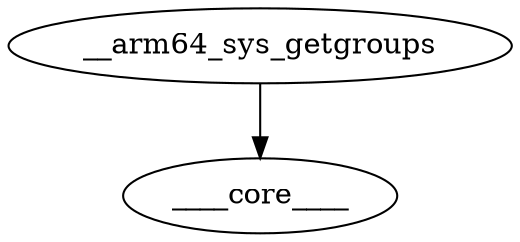 digraph kerncollapsed {
    "____core____" [color="kernel"];
    "__arm64_sys_getgroups" [color="black"];
    "__arm64_sys_getgroups" -> "____core____" [color="black"];
}

